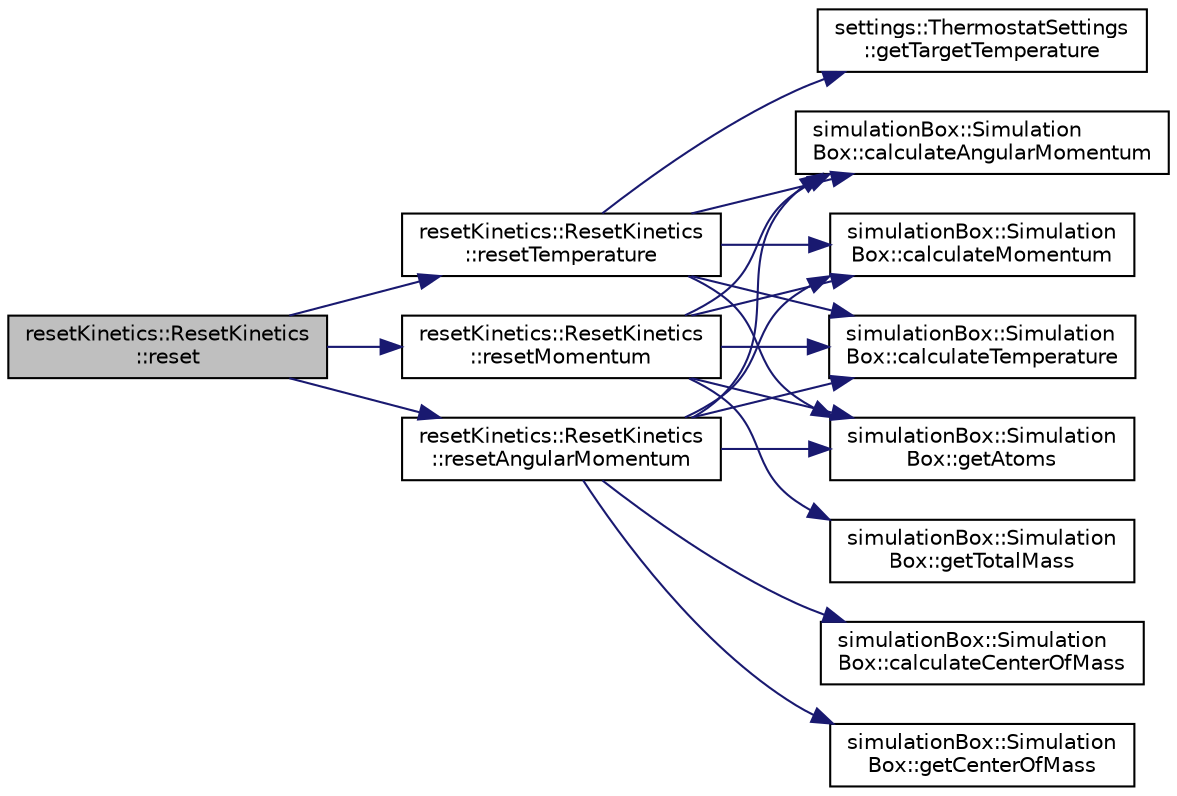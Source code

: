 digraph "resetKinetics::ResetKinetics::reset"
{
 // LATEX_PDF_SIZE
  edge [fontname="Helvetica",fontsize="10",labelfontname="Helvetica",labelfontsize="10"];
  node [fontname="Helvetica",fontsize="10",shape=record];
  rankdir="LR";
  Node1 [label="resetKinetics::ResetKinetics\l::reset",height=0.2,width=0.4,color="black", fillcolor="grey75", style="filled", fontcolor="black",tooltip="checks to reset angular momentum"];
  Node1 -> Node2 [color="midnightblue",fontsize="10",style="solid",fontname="Helvetica"];
  Node2 [label="resetKinetics::ResetKinetics\l::resetAngularMomentum",height=0.2,width=0.4,color="black", fillcolor="white", style="filled",URL="$classresetKinetics_1_1ResetKinetics.html#a561473679f9c7fe1db86706319ee0b11",tooltip="reset the angular momentum of the system"];
  Node2 -> Node3 [color="midnightblue",fontsize="10",style="solid",fontname="Helvetica"];
  Node3 [label="simulationBox::Simulation\lBox::calculateAngularMomentum",height=0.2,width=0.4,color="black", fillcolor="white", style="filled",URL="$classsimulationBox_1_1SimulationBox.html#a8c9fe53e7164bfdc10adec076f622b45",tooltip="calculate angular momentum of simulationBox"];
  Node2 -> Node4 [color="midnightblue",fontsize="10",style="solid",fontname="Helvetica"];
  Node4 [label="simulationBox::Simulation\lBox::calculateCenterOfMass",height=0.2,width=0.4,color="black", fillcolor="white", style="filled",URL="$classsimulationBox_1_1SimulationBox.html#a247b3d541829cd8d3e08d077a068f99f",tooltip="calculate center of mass of simulationBox"];
  Node2 -> Node5 [color="midnightblue",fontsize="10",style="solid",fontname="Helvetica"];
  Node5 [label="simulationBox::Simulation\lBox::calculateMomentum",height=0.2,width=0.4,color="black", fillcolor="white", style="filled",URL="$classsimulationBox_1_1SimulationBox.html#a4c6cdc3ac6e185abe9180ee97f866bbf",tooltip="calculate momentum of simulationBox"];
  Node2 -> Node6 [color="midnightblue",fontsize="10",style="solid",fontname="Helvetica"];
  Node6 [label="simulationBox::Simulation\lBox::calculateTemperature",height=0.2,width=0.4,color="black", fillcolor="white", style="filled",URL="$classsimulationBox_1_1SimulationBox.html#a18a88ef0021e8ecd4b227aa5edf0a97c",tooltip="calculate temperature of simulationBox"];
  Node2 -> Node7 [color="midnightblue",fontsize="10",style="solid",fontname="Helvetica"];
  Node7 [label="simulationBox::Simulation\lBox::getAtoms",height=0.2,width=0.4,color="black", fillcolor="white", style="filled",URL="$classsimulationBox_1_1SimulationBox.html#aa80269754e2fc5761e610c7a8bf99b23",tooltip=" "];
  Node2 -> Node8 [color="midnightblue",fontsize="10",style="solid",fontname="Helvetica"];
  Node8 [label="simulationBox::Simulation\lBox::getCenterOfMass",height=0.2,width=0.4,color="black", fillcolor="white", style="filled",URL="$classsimulationBox_1_1SimulationBox.html#a376403d494e29e0db1630133632302fb",tooltip=" "];
  Node1 -> Node9 [color="midnightblue",fontsize="10",style="solid",fontname="Helvetica"];
  Node9 [label="resetKinetics::ResetKinetics\l::resetMomentum",height=0.2,width=0.4,color="black", fillcolor="white", style="filled",URL="$classresetKinetics_1_1ResetKinetics.html#afca1b280ad97f2c4c44c2c601e343745",tooltip="reset the momentum of the system"];
  Node9 -> Node3 [color="midnightblue",fontsize="10",style="solid",fontname="Helvetica"];
  Node9 -> Node5 [color="midnightblue",fontsize="10",style="solid",fontname="Helvetica"];
  Node9 -> Node6 [color="midnightblue",fontsize="10",style="solid",fontname="Helvetica"];
  Node9 -> Node7 [color="midnightblue",fontsize="10",style="solid",fontname="Helvetica"];
  Node9 -> Node10 [color="midnightblue",fontsize="10",style="solid",fontname="Helvetica"];
  Node10 [label="simulationBox::Simulation\lBox::getTotalMass",height=0.2,width=0.4,color="black", fillcolor="white", style="filled",URL="$classsimulationBox_1_1SimulationBox.html#a2a1667453c83755b6a4d2fc05333fb36",tooltip=" "];
  Node1 -> Node11 [color="midnightblue",fontsize="10",style="solid",fontname="Helvetica"];
  Node11 [label="resetKinetics::ResetKinetics\l::resetTemperature",height=0.2,width=0.4,color="black", fillcolor="white", style="filled",URL="$classresetKinetics_1_1ResetKinetics.html#a4097841c8f4b543b1309638b9a2419a5",tooltip="reset the temperature of the system - hard scaling"];
  Node11 -> Node3 [color="midnightblue",fontsize="10",style="solid",fontname="Helvetica"];
  Node11 -> Node5 [color="midnightblue",fontsize="10",style="solid",fontname="Helvetica"];
  Node11 -> Node6 [color="midnightblue",fontsize="10",style="solid",fontname="Helvetica"];
  Node11 -> Node7 [color="midnightblue",fontsize="10",style="solid",fontname="Helvetica"];
  Node11 -> Node12 [color="midnightblue",fontsize="10",style="solid",fontname="Helvetica"];
  Node12 [label="settings::ThermostatSettings\l::getTargetTemperature",height=0.2,width=0.4,color="black", fillcolor="white", style="filled",URL="$classsettings_1_1ThermostatSettings.html#af42d97851263a47d70ccd20e62744be3",tooltip=" "];
}
